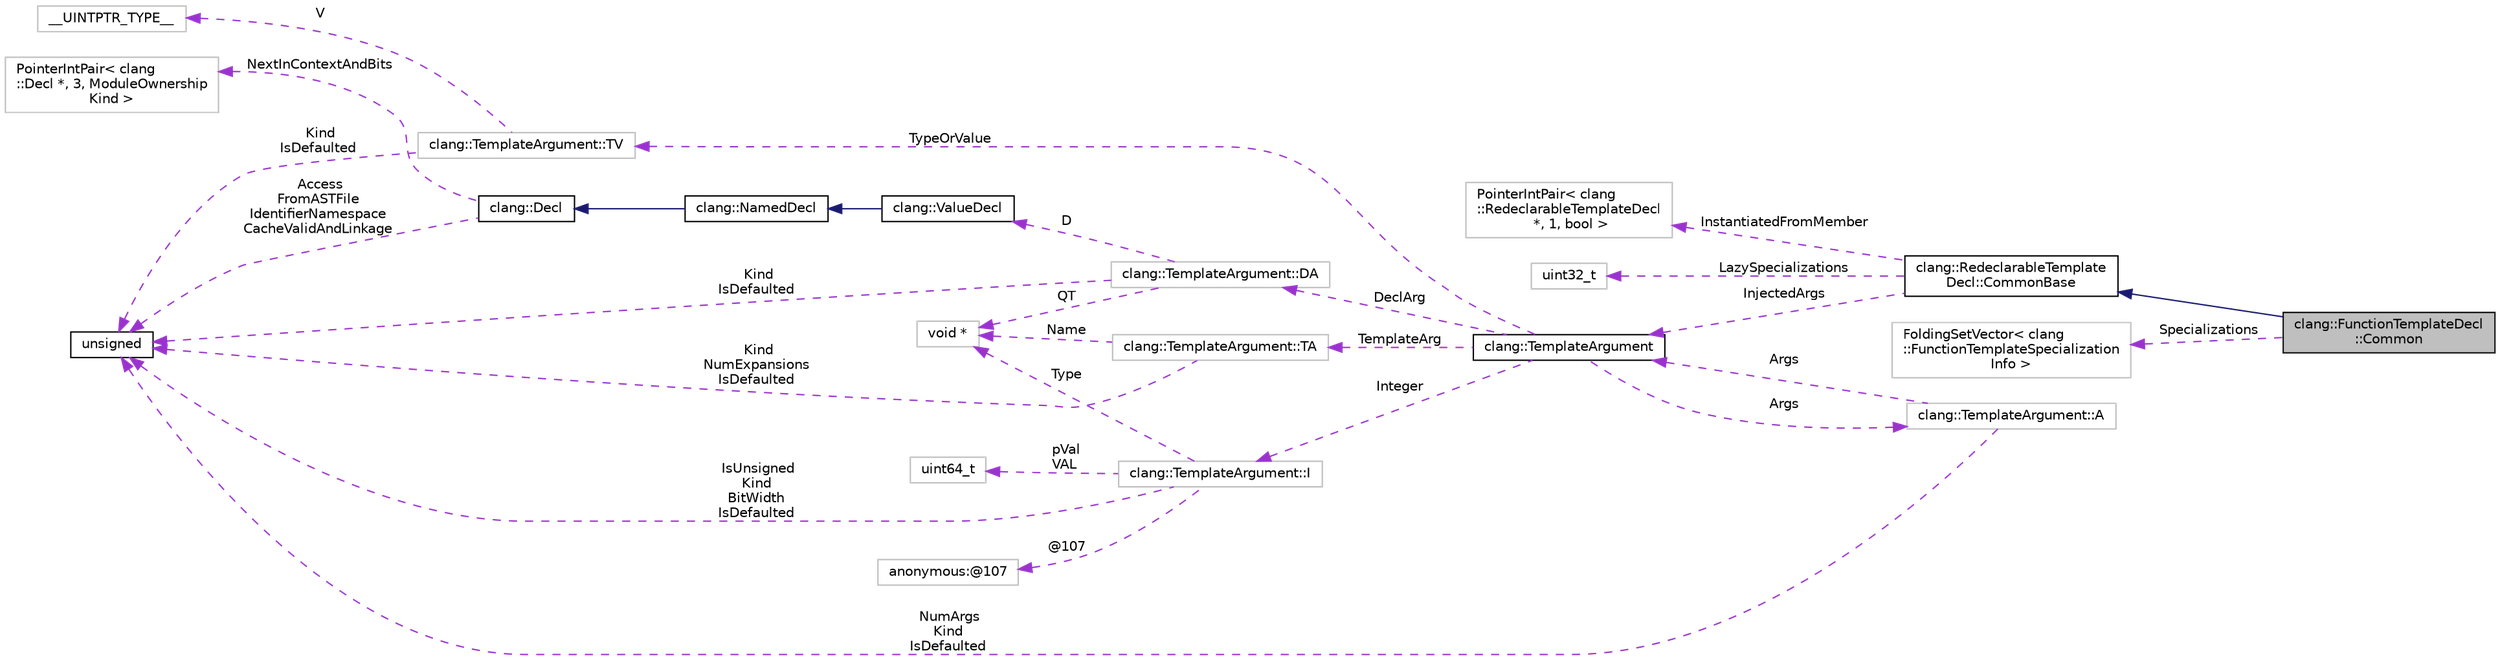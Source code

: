 digraph "clang::FunctionTemplateDecl::Common"
{
 // LATEX_PDF_SIZE
  bgcolor="transparent";
  edge [fontname="Helvetica",fontsize="10",labelfontname="Helvetica",labelfontsize="10"];
  node [fontname="Helvetica",fontsize="10",shape=record];
  rankdir="LR";
  Node1 [label="clang::FunctionTemplateDecl\l::Common",height=0.2,width=0.4,color="black", fillcolor="grey75", style="filled", fontcolor="black",tooltip="Data that is common to all of the declarations of a given function template."];
  Node2 -> Node1 [dir="back",color="midnightblue",fontsize="10",style="solid",fontname="Helvetica"];
  Node2 [label="clang::RedeclarableTemplate\lDecl::CommonBase",height=0.2,width=0.4,color="black",URL="$structclang_1_1RedeclarableTemplateDecl_1_1CommonBase.html",tooltip=" "];
  Node3 -> Node2 [dir="back",color="darkorchid3",fontsize="10",style="dashed",label=" InjectedArgs" ,fontname="Helvetica"];
  Node3 [label="clang::TemplateArgument",height=0.2,width=0.4,color="black",URL="$classclang_1_1TemplateArgument.html",tooltip="Represents a template argument."];
  Node4 -> Node3 [dir="back",color="darkorchid3",fontsize="10",style="dashed",label=" TemplateArg" ,fontname="Helvetica"];
  Node4 [label="clang::TemplateArgument::TA",height=0.2,width=0.4,color="grey75",tooltip=" "];
  Node5 -> Node4 [dir="back",color="darkorchid3",fontsize="10",style="dashed",label=" Kind\nNumExpansions\nIsDefaulted" ,fontname="Helvetica"];
  Node5 [label="unsigned",height=0.2,width=0.4,color="black",URL="$classunsigned.html",tooltip=" "];
  Node6 -> Node4 [dir="back",color="darkorchid3",fontsize="10",style="dashed",label=" Name" ,fontname="Helvetica"];
  Node6 [label="void *",height=0.2,width=0.4,color="grey75",tooltip=" "];
  Node7 -> Node3 [dir="back",color="darkorchid3",fontsize="10",style="dashed",label=" DeclArg" ,fontname="Helvetica"];
  Node7 [label="clang::TemplateArgument::DA",height=0.2,width=0.4,color="grey75",tooltip="The kind of template argument we're storing."];
  Node8 -> Node7 [dir="back",color="darkorchid3",fontsize="10",style="dashed",label=" D" ,fontname="Helvetica"];
  Node8 [label="clang::ValueDecl",height=0.2,width=0.4,color="black",URL="$classclang_1_1ValueDecl.html",tooltip="Represent the declaration of a variable (in which case it is an lvalue) a function (in which case it ..."];
  Node9 -> Node8 [dir="back",color="midnightblue",fontsize="10",style="solid",fontname="Helvetica"];
  Node9 [label="clang::NamedDecl",height=0.2,width=0.4,color="black",URL="$classclang_1_1NamedDecl.html",tooltip="This represents a decl that may have a name."];
  Node10 -> Node9 [dir="back",color="midnightblue",fontsize="10",style="solid",fontname="Helvetica"];
  Node10 [label="clang::Decl",height=0.2,width=0.4,color="black",URL="$classclang_1_1Decl.html",tooltip="Decl - This represents one declaration (or definition), e.g."];
  Node11 -> Node10 [dir="back",color="darkorchid3",fontsize="10",style="dashed",label=" NextInContextAndBits" ,fontname="Helvetica"];
  Node11 [label="PointerIntPair\< clang\l::Decl *, 3, ModuleOwnership\lKind \>",height=0.2,width=0.4,color="grey75",tooltip=" "];
  Node5 -> Node10 [dir="back",color="darkorchid3",fontsize="10",style="dashed",label=" Access\nFromASTFile\nIdentifierNamespace\nCacheValidAndLinkage" ,fontname="Helvetica"];
  Node5 -> Node7 [dir="back",color="darkorchid3",fontsize="10",style="dashed",label=" Kind\nIsDefaulted" ,fontname="Helvetica"];
  Node6 -> Node7 [dir="back",color="darkorchid3",fontsize="10",style="dashed",label=" QT" ,fontname="Helvetica"];
  Node12 -> Node3 [dir="back",color="darkorchid3",fontsize="10",style="dashed",label=" Args" ,fontname="Helvetica"];
  Node12 [label="clang::TemplateArgument::A",height=0.2,width=0.4,color="grey75",tooltip=" "];
  Node3 -> Node12 [dir="back",color="darkorchid3",fontsize="10",style="dashed",label=" Args" ,fontname="Helvetica"];
  Node5 -> Node12 [dir="back",color="darkorchid3",fontsize="10",style="dashed",label=" NumArgs\nKind\nIsDefaulted" ,fontname="Helvetica"];
  Node13 -> Node3 [dir="back",color="darkorchid3",fontsize="10",style="dashed",label=" TypeOrValue" ,fontname="Helvetica"];
  Node13 [label="clang::TemplateArgument::TV",height=0.2,width=0.4,color="grey75",tooltip=" "];
  Node14 -> Node13 [dir="back",color="darkorchid3",fontsize="10",style="dashed",label=" V" ,fontname="Helvetica"];
  Node14 [label="__UINTPTR_TYPE__",height=0.2,width=0.4,color="grey75",tooltip=" "];
  Node5 -> Node13 [dir="back",color="darkorchid3",fontsize="10",style="dashed",label=" Kind\nIsDefaulted" ,fontname="Helvetica"];
  Node15 -> Node3 [dir="back",color="darkorchid3",fontsize="10",style="dashed",label=" Integer" ,fontname="Helvetica"];
  Node15 [label="clang::TemplateArgument::I",height=0.2,width=0.4,color="grey75",tooltip=" "];
  Node16 -> Node15 [dir="back",color="darkorchid3",fontsize="10",style="dashed",label=" pVal\nVAL" ,fontname="Helvetica"];
  Node16 [label="uint64_t",height=0.2,width=0.4,color="grey75",tooltip=" "];
  Node17 -> Node15 [dir="back",color="darkorchid3",fontsize="10",style="dashed",label=" @107" ,fontname="Helvetica"];
  Node17 [label="anonymous:@107",height=0.2,width=0.4,color="grey75",tooltip=" "];
  Node5 -> Node15 [dir="back",color="darkorchid3",fontsize="10",style="dashed",label=" IsUnsigned\nKind\nBitWidth\nIsDefaulted" ,fontname="Helvetica"];
  Node6 -> Node15 [dir="back",color="darkorchid3",fontsize="10",style="dashed",label=" Type" ,fontname="Helvetica"];
  Node18 -> Node2 [dir="back",color="darkorchid3",fontsize="10",style="dashed",label=" InstantiatedFromMember" ,fontname="Helvetica"];
  Node18 [label="PointerIntPair\< clang\l::RedeclarableTemplateDecl\l *, 1, bool \>",height=0.2,width=0.4,color="grey75",tooltip=" "];
  Node19 -> Node2 [dir="back",color="darkorchid3",fontsize="10",style="dashed",label=" LazySpecializations" ,fontname="Helvetica"];
  Node19 [label="uint32_t",height=0.2,width=0.4,color="grey75",tooltip=" "];
  Node20 -> Node1 [dir="back",color="darkorchid3",fontsize="10",style="dashed",label=" Specializations" ,fontname="Helvetica"];
  Node20 [label="FoldingSetVector\< clang\l::FunctionTemplateSpecialization\lInfo \>",height=0.2,width=0.4,color="grey75",tooltip=" "];
}
